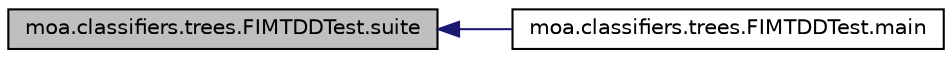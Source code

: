 digraph G
{
  edge [fontname="Helvetica",fontsize="10",labelfontname="Helvetica",labelfontsize="10"];
  node [fontname="Helvetica",fontsize="10",shape=record];
  rankdir=LR;
  Node1 [label="moa.classifiers.trees.FIMTDDTest.suite",height=0.2,width=0.4,color="black", fillcolor="grey75", style="filled" fontcolor="black"];
  Node1 -> Node2 [dir=back,color="midnightblue",fontsize="10",style="solid",fontname="Helvetica"];
  Node2 [label="moa.classifiers.trees.FIMTDDTest.main",height=0.2,width=0.4,color="black", fillcolor="white", style="filled",URL="$classmoa_1_1classifiers_1_1trees_1_1FIMTDDTest.html#aad4716a742b9f9ddd3556319e0f47adc",tooltip="Runs the test from commandline."];
}

